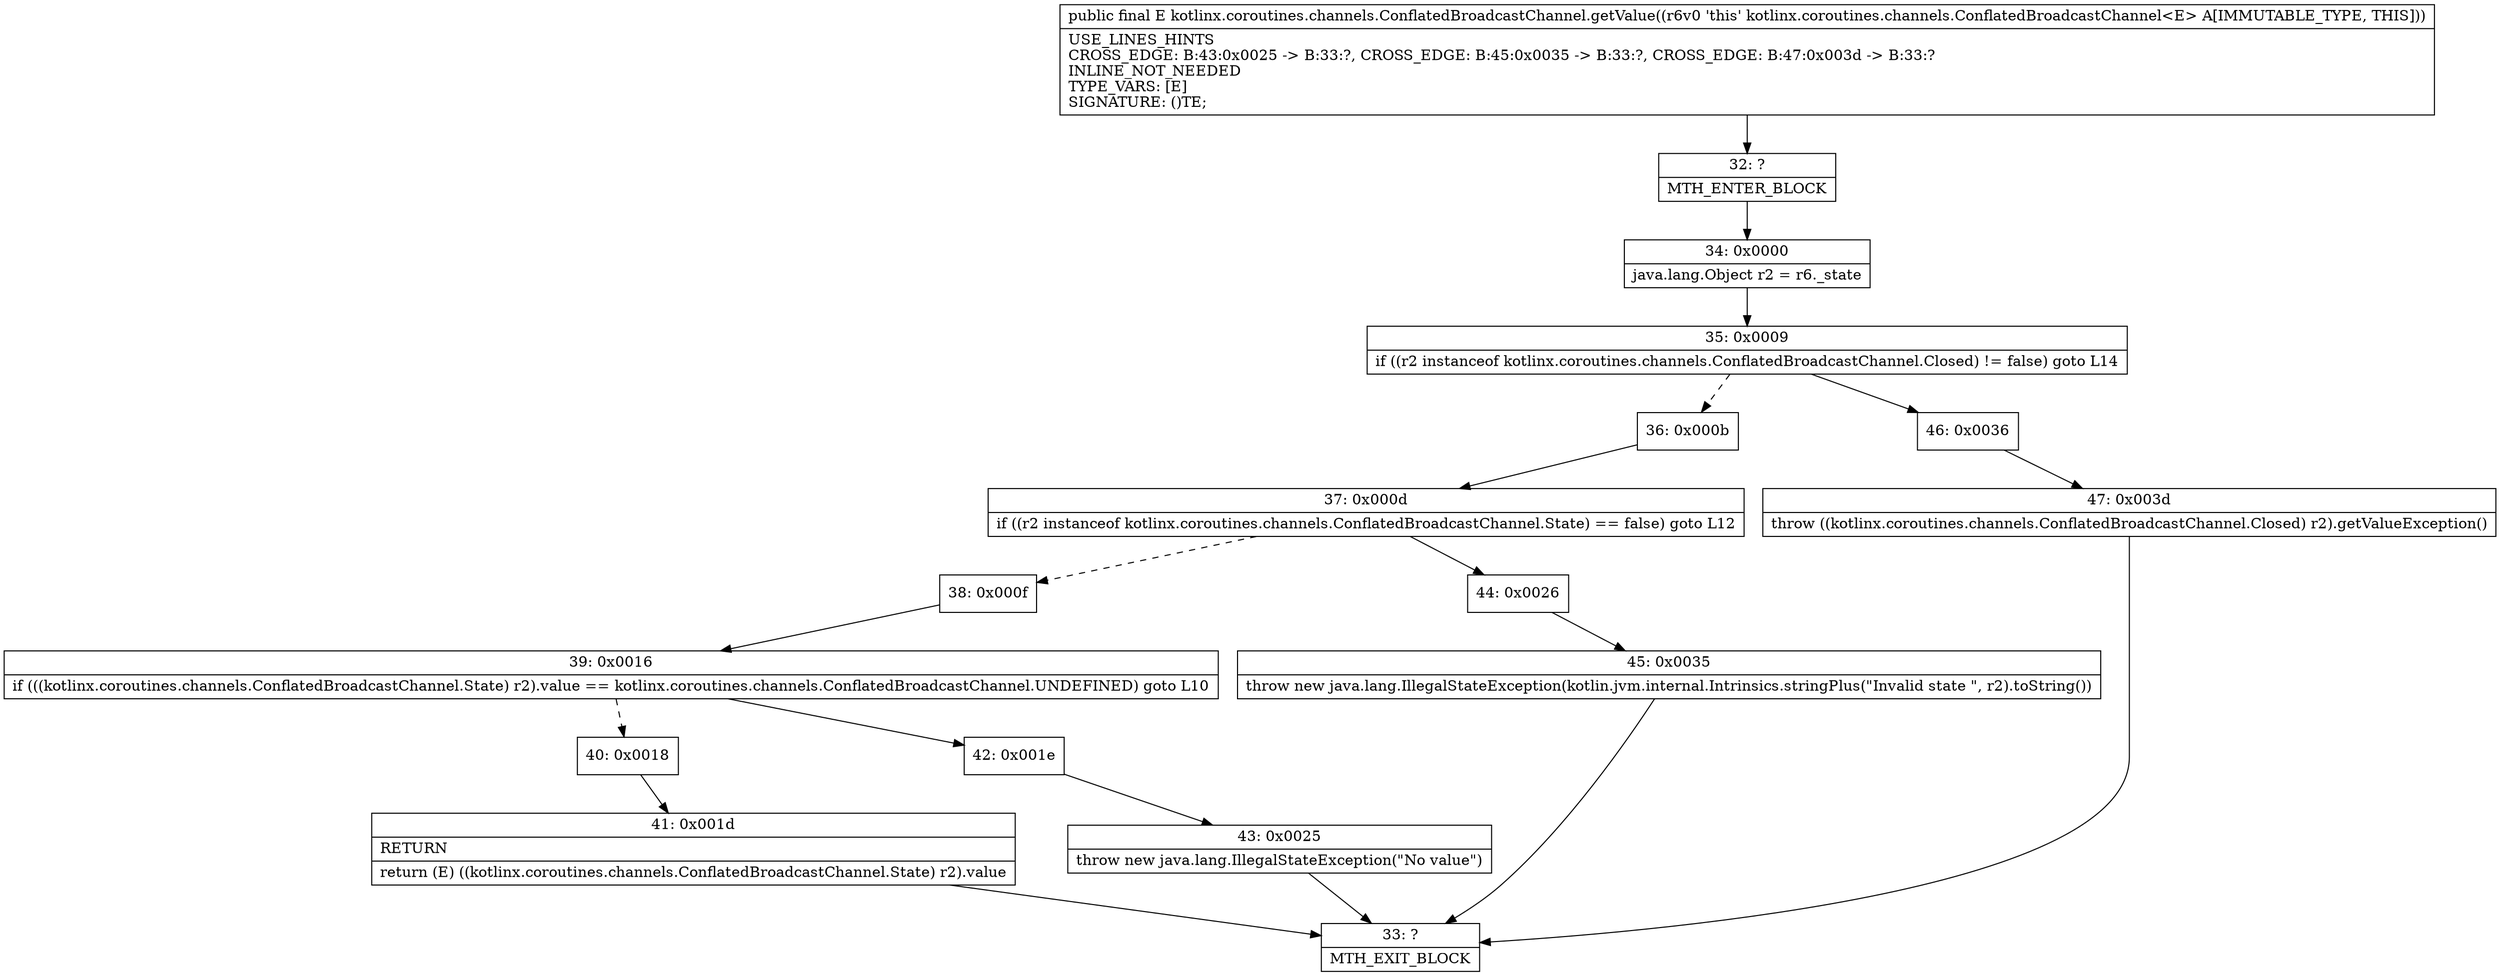 digraph "CFG forkotlinx.coroutines.channels.ConflatedBroadcastChannel.getValue()Ljava\/lang\/Object;" {
Node_32 [shape=record,label="{32\:\ ?|MTH_ENTER_BLOCK\l}"];
Node_34 [shape=record,label="{34\:\ 0x0000|java.lang.Object r2 = r6._state\l}"];
Node_35 [shape=record,label="{35\:\ 0x0009|if ((r2 instanceof kotlinx.coroutines.channels.ConflatedBroadcastChannel.Closed) != false) goto L14\l}"];
Node_36 [shape=record,label="{36\:\ 0x000b}"];
Node_37 [shape=record,label="{37\:\ 0x000d|if ((r2 instanceof kotlinx.coroutines.channels.ConflatedBroadcastChannel.State) == false) goto L12\l}"];
Node_38 [shape=record,label="{38\:\ 0x000f}"];
Node_39 [shape=record,label="{39\:\ 0x0016|if (((kotlinx.coroutines.channels.ConflatedBroadcastChannel.State) r2).value == kotlinx.coroutines.channels.ConflatedBroadcastChannel.UNDEFINED) goto L10\l}"];
Node_40 [shape=record,label="{40\:\ 0x0018}"];
Node_41 [shape=record,label="{41\:\ 0x001d|RETURN\l|return (E) ((kotlinx.coroutines.channels.ConflatedBroadcastChannel.State) r2).value\l}"];
Node_33 [shape=record,label="{33\:\ ?|MTH_EXIT_BLOCK\l}"];
Node_42 [shape=record,label="{42\:\ 0x001e}"];
Node_43 [shape=record,label="{43\:\ 0x0025|throw new java.lang.IllegalStateException(\"No value\")\l}"];
Node_44 [shape=record,label="{44\:\ 0x0026}"];
Node_45 [shape=record,label="{45\:\ 0x0035|throw new java.lang.IllegalStateException(kotlin.jvm.internal.Intrinsics.stringPlus(\"Invalid state \", r2).toString())\l}"];
Node_46 [shape=record,label="{46\:\ 0x0036}"];
Node_47 [shape=record,label="{47\:\ 0x003d|throw ((kotlinx.coroutines.channels.ConflatedBroadcastChannel.Closed) r2).getValueException()\l}"];
MethodNode[shape=record,label="{public final E kotlinx.coroutines.channels.ConflatedBroadcastChannel.getValue((r6v0 'this' kotlinx.coroutines.channels.ConflatedBroadcastChannel\<E\> A[IMMUTABLE_TYPE, THIS]))  | USE_LINES_HINTS\lCROSS_EDGE: B:43:0x0025 \-\> B:33:?, CROSS_EDGE: B:45:0x0035 \-\> B:33:?, CROSS_EDGE: B:47:0x003d \-\> B:33:?\lINLINE_NOT_NEEDED\lTYPE_VARS: [E]\lSIGNATURE: ()TE;\l}"];
MethodNode -> Node_32;Node_32 -> Node_34;
Node_34 -> Node_35;
Node_35 -> Node_36[style=dashed];
Node_35 -> Node_46;
Node_36 -> Node_37;
Node_37 -> Node_38[style=dashed];
Node_37 -> Node_44;
Node_38 -> Node_39;
Node_39 -> Node_40[style=dashed];
Node_39 -> Node_42;
Node_40 -> Node_41;
Node_41 -> Node_33;
Node_42 -> Node_43;
Node_43 -> Node_33;
Node_44 -> Node_45;
Node_45 -> Node_33;
Node_46 -> Node_47;
Node_47 -> Node_33;
}

